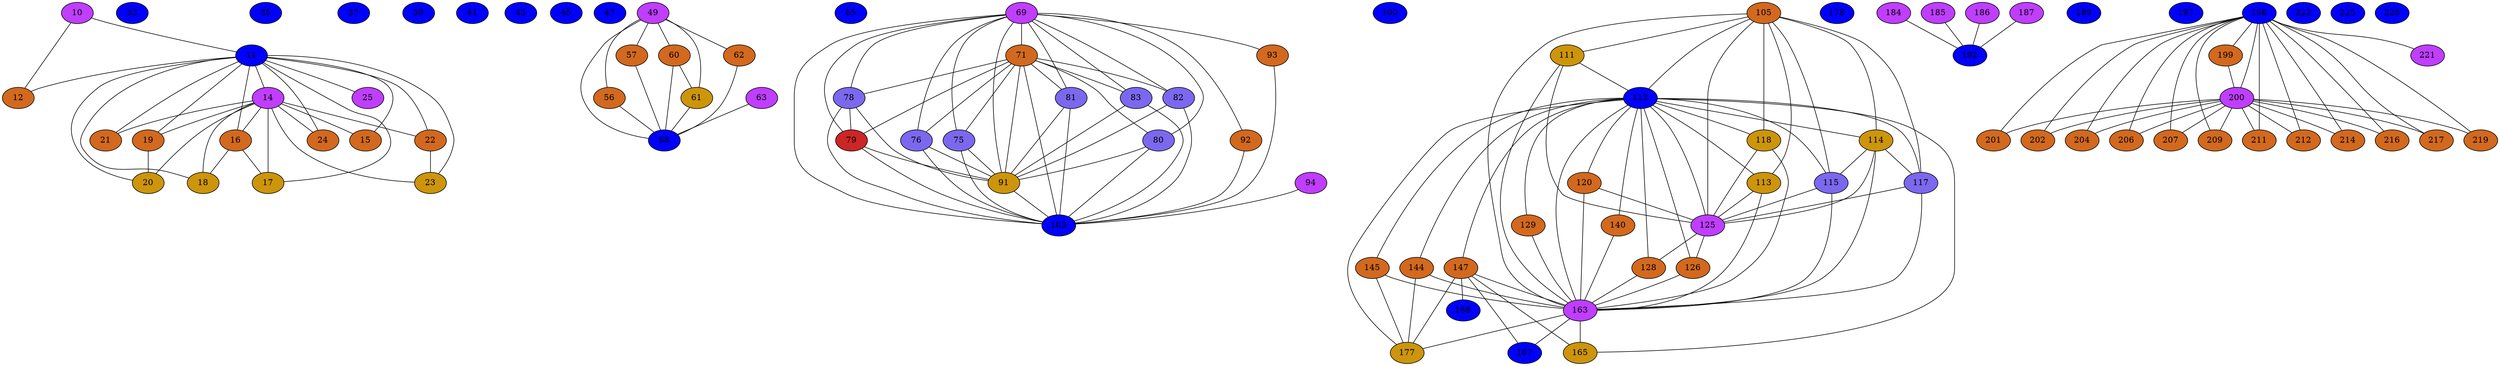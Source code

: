 strict graph {
10[label="10" style=filled fillcolor="darkorchid1"];
10 -- 11
10 -- 12
11[label="11" style=filled fillcolor="blue1"];
11 -- 10
11 -- 12
11 -- 14
11 -- 15
11 -- 16
11 -- 17
11 -- 18
11 -- 19
11 -- 20
11 -- 21
11 -- 22
11 -- 23
11 -- 24
11 -- 25
12[label="12" style=filled fillcolor="chocolate"];
12 -- 10
12 -- 11
14[label="14" style=filled fillcolor="darkorchid1"];
14 -- 16
14 -- 17
14 -- 18
14 -- 19
14 -- 20
14 -- 21
14 -- 22
14 -- 23
14 -- 24
14 -- 11
14 -- 15
15[label="15" style=filled fillcolor="chocolate"];
15 -- 11
15 -- 14
16[label="16" style=filled fillcolor="chocolate"];
16 -- 17
16 -- 18
16 -- 11
16 -- 14
17[label="17" style=filled fillcolor="darkgoldenrod3"];
17 -- 16
17 -- 11
17 -- 14
18[label="18" style=filled fillcolor="darkgoldenrod3"];
18 -- 16
18 -- 11
18 -- 14
19[label="19" style=filled fillcolor="chocolate"];
19 -- 20
19 -- 11
19 -- 14
20[label="20" style=filled fillcolor="darkgoldenrod3"];
20 -- 19
20 -- 11
20 -- 14
21[label="21" style=filled fillcolor="chocolate"];
21 -- 11
21 -- 14
22[label="22" style=filled fillcolor="chocolate"];
22 -- 23
22 -- 11
22 -- 14
23[label="23" style=filled fillcolor="darkgoldenrod3"];
23 -- 22
23 -- 11
23 -- 14
24[label="24" style=filled fillcolor="chocolate"];
24 -- 11
24 -- 14
25[label="25" style=filled fillcolor="darkorchid1"];
25 -- 11
33[label="33" style=filled fillcolor="blue1"];
35[label="35" style=filled fillcolor="blue1"];
37[label="37" style=filled fillcolor="blue1"];
39[label="39" style=filled fillcolor="blue1"];
41[label="41" style=filled fillcolor="blue1"];
43[label="43" style=filled fillcolor="blue1"];
45[label="45" style=filled fillcolor="blue1"];
47[label="47" style=filled fillcolor="blue1"];
49[label="49" style=filled fillcolor="darkorchid1"];
49 -- 68
49 -- 56
49 -- 57
49 -- 60
49 -- 61
49 -- 62
56[label="56" style=filled fillcolor="chocolate"];
56 -- 49
56 -- 68
57[label="57" style=filled fillcolor="chocolate"];
57 -- 49
57 -- 68
60[label="60" style=filled fillcolor="chocolate"];
60 -- 49
60 -- 68
60 -- 61
61[label="61" style=filled fillcolor="darkgoldenrod3"];
61 -- 49
61 -- 68
61 -- 60
62[label="62" style=filled fillcolor="chocolate"];
62 -- 49
62 -- 68
63[label="63" style=filled fillcolor="darkorchid1"];
63 -- 68
65[label="65" style=filled fillcolor="blue1"];
68[label="68" style=filled fillcolor="blue1"];
68 -- 49
68 -- 56
68 -- 57
68 -- 60
68 -- 61
68 -- 62
68 -- 63
69[label="69" style=filled fillcolor="darkorchid1"];
69 -- 103
69 -- 71
69 -- 75
69 -- 76
69 -- 78
69 -- 79
69 -- 80
69 -- 81
69 -- 82
69 -- 83
69 -- 91
69 -- 92
69 -- 93
71[label="71" style=filled fillcolor="chocolate"];
71 -- 80
71 -- 81
71 -- 82
71 -- 83
71 -- 69
71 -- 103
71 -- 75
71 -- 91
71 -- 76
71 -- 78
71 -- 79
75[label="75" style=filled fillcolor="mediumslateblue"];
75 -- 69
75 -- 103
75 -- 71
75 -- 91
76[label="76" style=filled fillcolor="mediumslateblue"];
76 -- 69
76 -- 103
76 -- 71
76 -- 91
78[label="78" style=filled fillcolor="mediumslateblue"];
78 -- 69
78 -- 103
78 -- 71
78 -- 91
78 -- 79
79[label="79" style=filled fillcolor="firebrick3"];
79 -- 69
79 -- 103
79 -- 71
79 -- 91
79 -- 78
80[label="80" style=filled fillcolor="mediumslateblue"];
80 -- 69
80 -- 103
80 -- 71
80 -- 91
81[label="81" style=filled fillcolor="mediumslateblue"];
81 -- 69
81 -- 103
81 -- 71
81 -- 91
82[label="82" style=filled fillcolor="mediumslateblue"];
82 -- 69
82 -- 103
82 -- 71
82 -- 91
83[label="83" style=filled fillcolor="mediumslateblue"];
83 -- 69
83 -- 103
83 -- 71
83 -- 91
91[label="91" style=filled fillcolor="darkgoldenrod3"];
91 -- 80
91 -- 81
91 -- 82
91 -- 83
91 -- 69
91 -- 103
91 -- 71
91 -- 75
91 -- 76
91 -- 78
91 -- 79
92[label="92" style=filled fillcolor="chocolate"];
92 -- 69
92 -- 103
93[label="93" style=filled fillcolor="chocolate"];
93 -- 69
93 -- 103
94[label="94" style=filled fillcolor="darkorchid1"];
94 -- 103
100[label="100" style=filled fillcolor="blue1"];
103[label="103" style=filled fillcolor="blue1"];
103 -- 69
103 -- 71
103 -- 75
103 -- 76
103 -- 78
103 -- 79
103 -- 80
103 -- 81
103 -- 82
103 -- 83
103 -- 91
103 -- 92
103 -- 93
103 -- 94
105[label="105" style=filled fillcolor="chocolate"];
105 -- 112
105 -- 113
105 -- 114
105 -- 115
105 -- 163
105 -- 117
105 -- 118
105 -- 125
105 -- 111
111[label="111" style=filled fillcolor="darkgoldenrod3"];
111 -- 112
111 -- 163
111 -- 105
111 -- 125
112[label="112" style=filled fillcolor="blue1"];
112 -- 128
112 -- 129
112 -- 163
112 -- 165
112 -- 105
112 -- 140
112 -- 111
112 -- 144
112 -- 145
112 -- 177
112 -- 113
112 -- 114
112 -- 147
112 -- 115
112 -- 117
112 -- 118
112 -- 120
112 -- 125
112 -- 126
113[label="113" style=filled fillcolor="darkgoldenrod3"];
113 -- 112
113 -- 163
113 -- 105
113 -- 125
114[label="114" style=filled fillcolor="darkgoldenrod3"];
114 -- 112
114 -- 115
114 -- 163
114 -- 117
114 -- 105
114 -- 125
115[label="115" style=filled fillcolor="mediumslateblue"];
115 -- 112
115 -- 114
115 -- 163
115 -- 105
115 -- 125
117[label="117" style=filled fillcolor="mediumslateblue"];
117 -- 112
117 -- 114
117 -- 163
117 -- 105
117 -- 125
118[label="118" style=filled fillcolor="darkgoldenrod3"];
118 -- 112
118 -- 163
118 -- 105
118 -- 125
120[label="120" style=filled fillcolor="chocolate"];
120 -- 112
120 -- 163
120 -- 125
125[label="125" style=filled fillcolor="darkorchid1"];
125 -- 128
125 -- 112
125 -- 113
125 -- 114
125 -- 115
125 -- 117
125 -- 118
125 -- 120
125 -- 105
125 -- 126
125 -- 111
126[label="126" style=filled fillcolor="chocolate"];
126 -- 112
126 -- 163
126 -- 125
128[label="128" style=filled fillcolor="chocolate"];
128 -- 112
128 -- 163
128 -- 125
129[label="129" style=filled fillcolor="chocolate"];
129 -- 112
129 -- 163
140[label="140" style=filled fillcolor="chocolate"];
140 -- 112
140 -- 163
144[label="144" style=filled fillcolor="chocolate"];
144 -- 112
144 -- 177
144 -- 163
145[label="145" style=filled fillcolor="chocolate"];
145 -- 112
145 -- 177
145 -- 163
147[label="147" style=filled fillcolor="chocolate"];
147 -- 112
147 -- 177
147 -- 163
147 -- 165
147 -- 167
147 -- 168
163[label="163" style=filled fillcolor="darkorchid1"];
163 -- 128
163 -- 129
163 -- 165
163 -- 167
163 -- 105
163 -- 140
163 -- 111
163 -- 144
163 -- 112
163 -- 145
163 -- 177
163 -- 113
163 -- 114
163 -- 147
163 -- 115
163 -- 117
163 -- 118
163 -- 120
163 -- 126
165[label="165" style=filled fillcolor="darkgoldenrod3"];
165 -- 112
165 -- 147
165 -- 163
167[label="167" style=filled fillcolor="blue1"];
167 -- 147
167 -- 163
168[label="168" style=filled fillcolor="blue1"];
168 -- 147
177[label="177" style=filled fillcolor="darkgoldenrod3"];
177 -- 144
177 -- 112
177 -- 145
177 -- 147
177 -- 163
178[label="178" style=filled fillcolor="blue1"];
184[label="184" style=filled fillcolor="darkorchid1"];
184 -- 192
185[label="185" style=filled fillcolor="darkorchid1"];
185 -- 192
186[label="186" style=filled fillcolor="darkorchid1"];
186 -- 192
187[label="187" style=filled fillcolor="darkorchid1"];
187 -- 192
189[label="189" style=filled fillcolor="blue1"];
192[label="192" style=filled fillcolor="blue1"];
192 -- 184
192 -- 185
192 -- 186
192 -- 187
197[label="197" style=filled fillcolor="blue1"];
198[label="198" style=filled fillcolor="blue1"];
198 -- 199
198 -- 200
198 -- 201
198 -- 202
198 -- 204
198 -- 206
198 -- 207
198 -- 209
198 -- 211
198 -- 212
198 -- 214
198 -- 216
198 -- 217
198 -- 219
198 -- 221
199[label="199" style=filled fillcolor="chocolate"];
199 -- 198
199 -- 200
200[label="200" style=filled fillcolor="darkorchid1"];
200 -- 198
200 -- 199
200 -- 201
200 -- 202
200 -- 204
200 -- 206
200 -- 207
200 -- 209
200 -- 211
200 -- 212
200 -- 214
200 -- 216
200 -- 217
200 -- 219
201[label="201" style=filled fillcolor="chocolate"];
201 -- 198
201 -- 200
202[label="202" style=filled fillcolor="chocolate"];
202 -- 198
202 -- 200
204[label="204" style=filled fillcolor="chocolate"];
204 -- 198
204 -- 200
206[label="206" style=filled fillcolor="chocolate"];
206 -- 198
206 -- 200
207[label="207" style=filled fillcolor="chocolate"];
207 -- 198
207 -- 200
209[label="209" style=filled fillcolor="chocolate"];
209 -- 198
209 -- 200
211[label="211" style=filled fillcolor="chocolate"];
211 -- 198
211 -- 200
212[label="212" style=filled fillcolor="chocolate"];
212 -- 198
212 -- 200
214[label="214" style=filled fillcolor="chocolate"];
214 -- 198
214 -- 200
216[label="216" style=filled fillcolor="chocolate"];
216 -- 198
216 -- 200
217[label="217" style=filled fillcolor="chocolate"];
217 -- 198
217 -- 200
219[label="219" style=filled fillcolor="chocolate"];
219 -- 198
219 -- 200
221[label="221" style=filled fillcolor="darkorchid1"];
221 -- 198
222[label="222" style=filled fillcolor="blue1"];
225[label="225" style=filled fillcolor="blue1"];
226[label="226" style=filled fillcolor="blue1"];
}